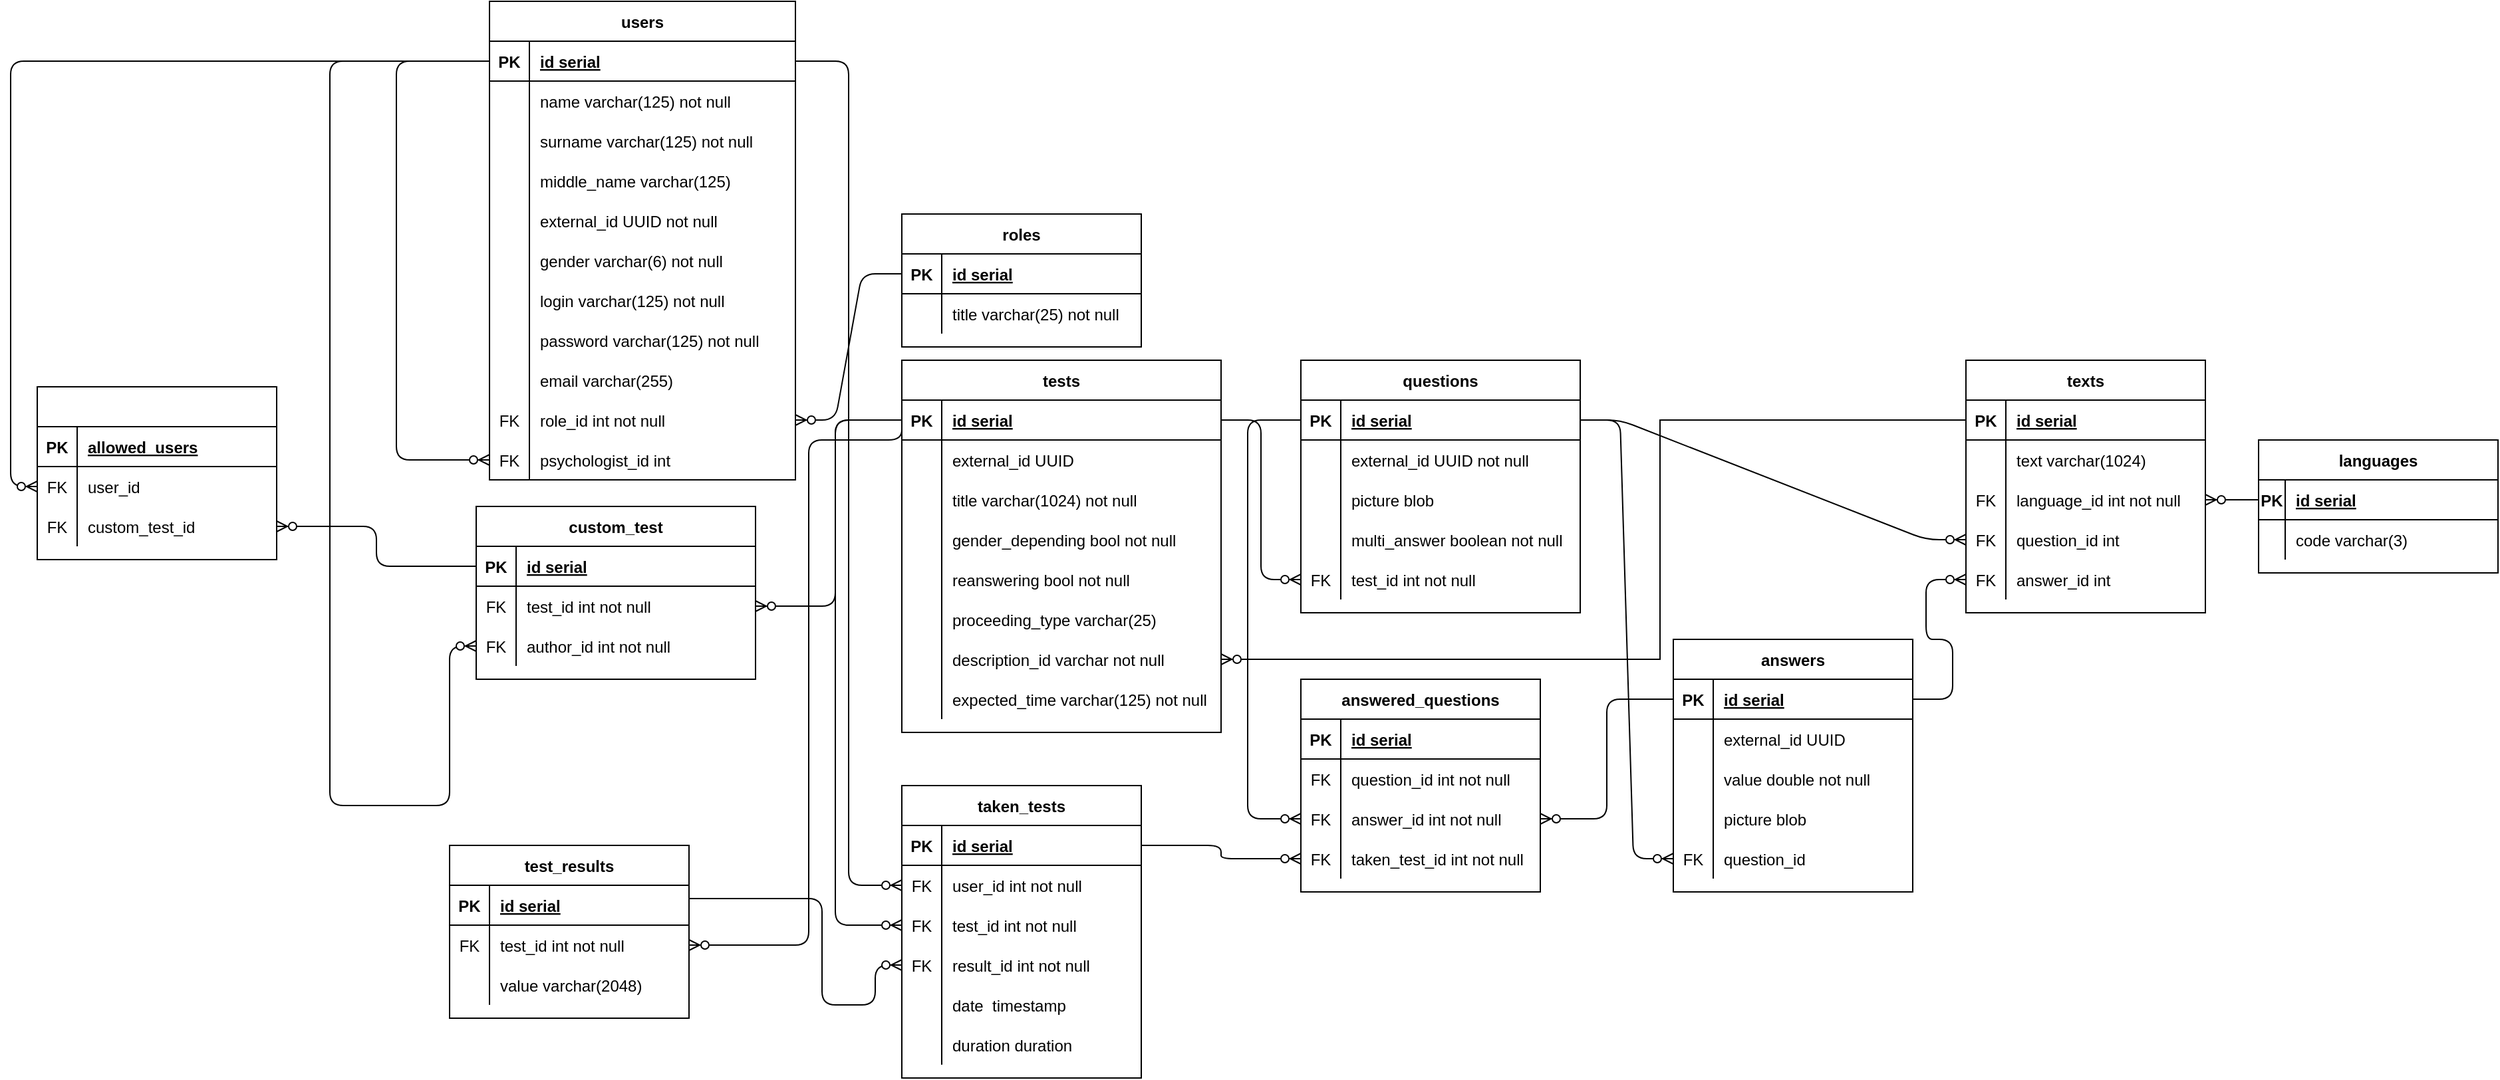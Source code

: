 <mxfile version="13.9.9" type="device"><diagram id="R2lEEEUBdFMjLlhIrx00" name="Page-1"><mxGraphModel dx="2636" dy="867" grid="1" gridSize="10" guides="1" tooltips="1" connect="1" arrows="1" fold="1" page="1" pageScale="1" pageWidth="850" pageHeight="1100" math="0" shadow="0" extFonts="Permanent Marker^https://fonts.googleapis.com/css?family=Permanent+Marker"><root><mxCell id="0"/><mxCell id="1" parent="0"/><mxCell id="3nkC1NGxihvUx6n18fSb-1" value="roles" style="shape=table;startSize=30;container=1;collapsible=1;childLayout=tableLayout;fixedRows=1;rowLines=0;fontStyle=1;align=center;resizeLast=1;" parent="1" vertex="1"><mxGeometry x="500" y="250" width="180" height="100" as="geometry"/></mxCell><mxCell id="3nkC1NGxihvUx6n18fSb-2" value="" style="shape=partialRectangle;collapsible=0;dropTarget=0;pointerEvents=0;fillColor=none;top=0;left=0;bottom=1;right=0;points=[[0,0.5],[1,0.5]];portConstraint=eastwest;" parent="3nkC1NGxihvUx6n18fSb-1" vertex="1"><mxGeometry y="30" width="180" height="30" as="geometry"/></mxCell><mxCell id="3nkC1NGxihvUx6n18fSb-3" value="PK" style="shape=partialRectangle;connectable=0;fillColor=none;top=0;left=0;bottom=0;right=0;fontStyle=1;overflow=hidden;" parent="3nkC1NGxihvUx6n18fSb-2" vertex="1"><mxGeometry width="30" height="30" as="geometry"/></mxCell><mxCell id="3nkC1NGxihvUx6n18fSb-4" value="id serial" style="shape=partialRectangle;connectable=0;fillColor=none;top=0;left=0;bottom=0;right=0;align=left;spacingLeft=6;fontStyle=5;overflow=hidden;" parent="3nkC1NGxihvUx6n18fSb-2" vertex="1"><mxGeometry x="30" width="150" height="30" as="geometry"/></mxCell><mxCell id="3nkC1NGxihvUx6n18fSb-5" value="" style="shape=partialRectangle;collapsible=0;dropTarget=0;pointerEvents=0;fillColor=none;top=0;left=0;bottom=0;right=0;points=[[0,0.5],[1,0.5]];portConstraint=eastwest;" parent="3nkC1NGxihvUx6n18fSb-1" vertex="1"><mxGeometry y="60" width="180" height="30" as="geometry"/></mxCell><mxCell id="3nkC1NGxihvUx6n18fSb-6" value="" style="shape=partialRectangle;connectable=0;fillColor=none;top=0;left=0;bottom=0;right=0;editable=1;overflow=hidden;" parent="3nkC1NGxihvUx6n18fSb-5" vertex="1"><mxGeometry width="30" height="30" as="geometry"/></mxCell><mxCell id="3nkC1NGxihvUx6n18fSb-7" value="title varchar(25) not null" style="shape=partialRectangle;connectable=0;fillColor=none;top=0;left=0;bottom=0;right=0;align=left;spacingLeft=6;overflow=hidden;" parent="3nkC1NGxihvUx6n18fSb-5" vertex="1"><mxGeometry x="30" width="150" height="30" as="geometry"/></mxCell><mxCell id="3nkC1NGxihvUx6n18fSb-14" value="users" style="shape=table;startSize=30;container=1;collapsible=1;childLayout=tableLayout;fixedRows=1;rowLines=0;fontStyle=1;align=center;resizeLast=1;" parent="1" vertex="1"><mxGeometry x="190" y="90" width="230" height="360" as="geometry"/></mxCell><mxCell id="3nkC1NGxihvUx6n18fSb-71" style="edgeStyle=orthogonalEdgeStyle;rounded=1;orthogonalLoop=1;jettySize=auto;html=1;entryX=0;entryY=0.5;entryDx=0;entryDy=0;endArrow=ERzeroToMany;endFill=1;" parent="3nkC1NGxihvUx6n18fSb-14" source="3nkC1NGxihvUx6n18fSb-15" target="3nkC1NGxihvUx6n18fSb-66" edge="1"><mxGeometry relative="1" as="geometry"><Array as="points"><mxPoint x="-70" y="45"/><mxPoint x="-70" y="345"/></Array></mxGeometry></mxCell><mxCell id="3nkC1NGxihvUx6n18fSb-15" value="" style="shape=partialRectangle;collapsible=0;dropTarget=0;pointerEvents=0;fillColor=none;top=0;left=0;bottom=1;right=0;points=[[0,0.5],[1,0.5]];portConstraint=eastwest;" parent="3nkC1NGxihvUx6n18fSb-14" vertex="1"><mxGeometry y="30" width="230" height="30" as="geometry"/></mxCell><mxCell id="3nkC1NGxihvUx6n18fSb-16" value="PK" style="shape=partialRectangle;connectable=0;fillColor=none;top=0;left=0;bottom=0;right=0;fontStyle=1;overflow=hidden;" parent="3nkC1NGxihvUx6n18fSb-15" vertex="1"><mxGeometry width="30" height="30" as="geometry"/></mxCell><mxCell id="3nkC1NGxihvUx6n18fSb-17" value="id serial" style="shape=partialRectangle;connectable=0;fillColor=none;top=0;left=0;bottom=0;right=0;align=left;spacingLeft=6;fontStyle=5;overflow=hidden;" parent="3nkC1NGxihvUx6n18fSb-15" vertex="1"><mxGeometry x="30" width="200" height="30" as="geometry"/></mxCell><mxCell id="3nkC1NGxihvUx6n18fSb-18" value="" style="shape=partialRectangle;collapsible=0;dropTarget=0;pointerEvents=0;fillColor=none;top=0;left=0;bottom=0;right=0;points=[[0,0.5],[1,0.5]];portConstraint=eastwest;" parent="3nkC1NGxihvUx6n18fSb-14" vertex="1"><mxGeometry y="60" width="230" height="30" as="geometry"/></mxCell><mxCell id="3nkC1NGxihvUx6n18fSb-19" value="" style="shape=partialRectangle;connectable=0;fillColor=none;top=0;left=0;bottom=0;right=0;editable=1;overflow=hidden;" parent="3nkC1NGxihvUx6n18fSb-18" vertex="1"><mxGeometry width="30" height="30" as="geometry"/></mxCell><mxCell id="3nkC1NGxihvUx6n18fSb-20" value="name varchar(125) not null" style="shape=partialRectangle;connectable=0;fillColor=none;top=0;left=0;bottom=0;right=0;align=left;spacingLeft=6;overflow=hidden;" parent="3nkC1NGxihvUx6n18fSb-18" vertex="1"><mxGeometry x="30" width="200" height="30" as="geometry"/></mxCell><mxCell id="3nkC1NGxihvUx6n18fSb-21" value="" style="shape=partialRectangle;collapsible=0;dropTarget=0;pointerEvents=0;fillColor=none;top=0;left=0;bottom=0;right=0;points=[[0,0.5],[1,0.5]];portConstraint=eastwest;" parent="3nkC1NGxihvUx6n18fSb-14" vertex="1"><mxGeometry y="90" width="230" height="30" as="geometry"/></mxCell><mxCell id="3nkC1NGxihvUx6n18fSb-22" value="" style="shape=partialRectangle;connectable=0;fillColor=none;top=0;left=0;bottom=0;right=0;editable=1;overflow=hidden;" parent="3nkC1NGxihvUx6n18fSb-21" vertex="1"><mxGeometry width="30" height="30" as="geometry"/></mxCell><mxCell id="3nkC1NGxihvUx6n18fSb-23" value="surname varchar(125) not null" style="shape=partialRectangle;connectable=0;fillColor=none;top=0;left=0;bottom=0;right=0;align=left;spacingLeft=6;overflow=hidden;" parent="3nkC1NGxihvUx6n18fSb-21" vertex="1"><mxGeometry x="30" width="200" height="30" as="geometry"/></mxCell><mxCell id="3nkC1NGxihvUx6n18fSb-24" value="" style="shape=partialRectangle;collapsible=0;dropTarget=0;pointerEvents=0;fillColor=none;top=0;left=0;bottom=0;right=0;points=[[0,0.5],[1,0.5]];portConstraint=eastwest;" parent="3nkC1NGxihvUx6n18fSb-14" vertex="1"><mxGeometry y="120" width="230" height="30" as="geometry"/></mxCell><mxCell id="3nkC1NGxihvUx6n18fSb-25" value="" style="shape=partialRectangle;connectable=0;fillColor=none;top=0;left=0;bottom=0;right=0;editable=1;overflow=hidden;" parent="3nkC1NGxihvUx6n18fSb-24" vertex="1"><mxGeometry width="30" height="30" as="geometry"/></mxCell><mxCell id="3nkC1NGxihvUx6n18fSb-26" value="middle_name varchar(125)" style="shape=partialRectangle;connectable=0;fillColor=none;top=0;left=0;bottom=0;right=0;align=left;spacingLeft=6;overflow=hidden;" parent="3nkC1NGxihvUx6n18fSb-24" vertex="1"><mxGeometry x="30" width="200" height="30" as="geometry"/></mxCell><mxCell id="3nkC1NGxihvUx6n18fSb-225" value="" style="shape=partialRectangle;collapsible=0;dropTarget=0;pointerEvents=0;fillColor=none;top=0;left=0;bottom=0;right=0;points=[[0,0.5],[1,0.5]];portConstraint=eastwest;" parent="3nkC1NGxihvUx6n18fSb-14" vertex="1"><mxGeometry y="150" width="230" height="30" as="geometry"/></mxCell><mxCell id="3nkC1NGxihvUx6n18fSb-226" value="" style="shape=partialRectangle;connectable=0;fillColor=none;top=0;left=0;bottom=0;right=0;editable=1;overflow=hidden;" parent="3nkC1NGxihvUx6n18fSb-225" vertex="1"><mxGeometry width="30" height="30" as="geometry"/></mxCell><mxCell id="3nkC1NGxihvUx6n18fSb-227" value="external_id UUID not null" style="shape=partialRectangle;connectable=0;fillColor=none;top=0;left=0;bottom=0;right=0;align=left;spacingLeft=6;overflow=hidden;" parent="3nkC1NGxihvUx6n18fSb-225" vertex="1"><mxGeometry x="30" width="200" height="30" as="geometry"/></mxCell><mxCell id="3nkC1NGxihvUx6n18fSb-56" value="" style="shape=partialRectangle;collapsible=0;dropTarget=0;pointerEvents=0;fillColor=none;top=0;left=0;bottom=0;right=0;points=[[0,0.5],[1,0.5]];portConstraint=eastwest;" parent="3nkC1NGxihvUx6n18fSb-14" vertex="1"><mxGeometry y="180" width="230" height="30" as="geometry"/></mxCell><mxCell id="3nkC1NGxihvUx6n18fSb-57" value="" style="shape=partialRectangle;connectable=0;fillColor=none;top=0;left=0;bottom=0;right=0;editable=1;overflow=hidden;" parent="3nkC1NGxihvUx6n18fSb-56" vertex="1"><mxGeometry width="30" height="30" as="geometry"/></mxCell><mxCell id="3nkC1NGxihvUx6n18fSb-58" value="gender varchar(6) not null" style="shape=partialRectangle;connectable=0;fillColor=none;top=0;left=0;bottom=0;right=0;align=left;spacingLeft=6;overflow=hidden;" parent="3nkC1NGxihvUx6n18fSb-56" vertex="1"><mxGeometry x="30" width="200" height="30" as="geometry"/></mxCell><mxCell id="3nkC1NGxihvUx6n18fSb-27" value="" style="shape=partialRectangle;collapsible=0;dropTarget=0;pointerEvents=0;fillColor=none;top=0;left=0;bottom=0;right=0;points=[[0,0.5],[1,0.5]];portConstraint=eastwest;" parent="3nkC1NGxihvUx6n18fSb-14" vertex="1"><mxGeometry y="210" width="230" height="30" as="geometry"/></mxCell><mxCell id="3nkC1NGxihvUx6n18fSb-28" value="" style="shape=partialRectangle;connectable=0;fillColor=none;top=0;left=0;bottom=0;right=0;editable=1;overflow=hidden;" parent="3nkC1NGxihvUx6n18fSb-27" vertex="1"><mxGeometry width="30" height="30" as="geometry"/></mxCell><mxCell id="3nkC1NGxihvUx6n18fSb-29" value="login varchar(125) not null" style="shape=partialRectangle;connectable=0;fillColor=none;top=0;left=0;bottom=0;right=0;align=left;spacingLeft=6;overflow=hidden;" parent="3nkC1NGxihvUx6n18fSb-27" vertex="1"><mxGeometry x="30" width="200" height="30" as="geometry"/></mxCell><mxCell id="3nkC1NGxihvUx6n18fSb-34" value="" style="shape=partialRectangle;collapsible=0;dropTarget=0;pointerEvents=0;fillColor=none;top=0;left=0;bottom=0;right=0;points=[[0,0.5],[1,0.5]];portConstraint=eastwest;" parent="3nkC1NGxihvUx6n18fSb-14" vertex="1"><mxGeometry y="240" width="230" height="30" as="geometry"/></mxCell><mxCell id="3nkC1NGxihvUx6n18fSb-35" value="" style="shape=partialRectangle;connectable=0;fillColor=none;top=0;left=0;bottom=0;right=0;editable=1;overflow=hidden;" parent="3nkC1NGxihvUx6n18fSb-34" vertex="1"><mxGeometry width="30" height="30" as="geometry"/></mxCell><mxCell id="3nkC1NGxihvUx6n18fSb-36" value="password varchar(125) not null" style="shape=partialRectangle;connectable=0;fillColor=none;top=0;left=0;bottom=0;right=0;align=left;spacingLeft=6;overflow=hidden;" parent="3nkC1NGxihvUx6n18fSb-34" vertex="1"><mxGeometry x="30" width="200" height="30" as="geometry"/></mxCell><mxCell id="3nkC1NGxihvUx6n18fSb-45" value="" style="shape=partialRectangle;collapsible=0;dropTarget=0;pointerEvents=0;fillColor=none;top=0;left=0;bottom=0;right=0;points=[[0,0.5],[1,0.5]];portConstraint=eastwest;" parent="3nkC1NGxihvUx6n18fSb-14" vertex="1"><mxGeometry y="270" width="230" height="30" as="geometry"/></mxCell><mxCell id="3nkC1NGxihvUx6n18fSb-46" value="" style="shape=partialRectangle;connectable=0;fillColor=none;top=0;left=0;bottom=0;right=0;editable=1;overflow=hidden;" parent="3nkC1NGxihvUx6n18fSb-45" vertex="1"><mxGeometry width="30" height="30" as="geometry"/></mxCell><mxCell id="3nkC1NGxihvUx6n18fSb-47" value="email varchar(255)" style="shape=partialRectangle;connectable=0;fillColor=none;top=0;left=0;bottom=0;right=0;align=left;spacingLeft=6;overflow=hidden;" parent="3nkC1NGxihvUx6n18fSb-45" vertex="1"><mxGeometry x="30" width="200" height="30" as="geometry"/></mxCell><mxCell id="3nkC1NGxihvUx6n18fSb-52" value="" style="shape=partialRectangle;collapsible=0;dropTarget=0;pointerEvents=0;fillColor=none;top=0;left=0;bottom=0;right=0;points=[[0,0.5],[1,0.5]];portConstraint=eastwest;" parent="3nkC1NGxihvUx6n18fSb-14" vertex="1"><mxGeometry y="300" width="230" height="30" as="geometry"/></mxCell><mxCell id="3nkC1NGxihvUx6n18fSb-53" value="FK" style="shape=partialRectangle;connectable=0;fillColor=none;top=0;left=0;bottom=0;right=0;fontStyle=0;overflow=hidden;" parent="3nkC1NGxihvUx6n18fSb-52" vertex="1"><mxGeometry width="30" height="30" as="geometry"/></mxCell><mxCell id="3nkC1NGxihvUx6n18fSb-54" value="role_id int not null" style="shape=partialRectangle;connectable=0;fillColor=none;top=0;left=0;bottom=0;right=0;align=left;spacingLeft=6;fontStyle=0;overflow=hidden;" parent="3nkC1NGxihvUx6n18fSb-52" vertex="1"><mxGeometry x="30" width="200" height="30" as="geometry"/></mxCell><mxCell id="3nkC1NGxihvUx6n18fSb-66" value="" style="shape=partialRectangle;collapsible=0;dropTarget=0;pointerEvents=0;fillColor=none;top=0;left=0;bottom=0;right=0;points=[[0,0.5],[1,0.5]];portConstraint=eastwest;" parent="3nkC1NGxihvUx6n18fSb-14" vertex="1"><mxGeometry y="330" width="230" height="30" as="geometry"/></mxCell><mxCell id="3nkC1NGxihvUx6n18fSb-67" value="FK" style="shape=partialRectangle;connectable=0;fillColor=none;top=0;left=0;bottom=0;right=0;fontStyle=0;overflow=hidden;" parent="3nkC1NGxihvUx6n18fSb-66" vertex="1"><mxGeometry width="30" height="30" as="geometry"/></mxCell><mxCell id="3nkC1NGxihvUx6n18fSb-68" value="psychologist_id int " style="shape=partialRectangle;connectable=0;fillColor=none;top=0;left=0;bottom=0;right=0;align=left;spacingLeft=6;fontStyle=0;overflow=hidden;" parent="3nkC1NGxihvUx6n18fSb-66" vertex="1"><mxGeometry x="30" width="200" height="30" as="geometry"/></mxCell><mxCell id="3nkC1NGxihvUx6n18fSb-55" value="" style="edgeStyle=entityRelationEdgeStyle;fontSize=12;html=1;endArrow=ERzeroToMany;endFill=1;exitX=0;exitY=0.5;exitDx=0;exitDy=0;" parent="1" source="3nkC1NGxihvUx6n18fSb-2" target="3nkC1NGxihvUx6n18fSb-52" edge="1"><mxGeometry width="100" height="100" relative="1" as="geometry"><mxPoint x="520" y="470" as="sourcePoint"/><mxPoint x="620" y="370" as="targetPoint"/></mxGeometry></mxCell><mxCell id="3nkC1NGxihvUx6n18fSb-72" value="tests" style="shape=table;startSize=30;container=1;collapsible=1;childLayout=tableLayout;fixedRows=1;rowLines=0;fontStyle=1;align=center;resizeLast=1;" parent="1" vertex="1"><mxGeometry x="500" y="360" width="240" height="280" as="geometry"/></mxCell><mxCell id="3nkC1NGxihvUx6n18fSb-73" value="" style="shape=partialRectangle;collapsible=0;dropTarget=0;pointerEvents=0;fillColor=none;top=0;left=0;bottom=1;right=0;points=[[0,0.5],[1,0.5]];portConstraint=eastwest;" parent="3nkC1NGxihvUx6n18fSb-72" vertex="1"><mxGeometry y="30" width="240" height="30" as="geometry"/></mxCell><mxCell id="3nkC1NGxihvUx6n18fSb-74" value="PK" style="shape=partialRectangle;connectable=0;fillColor=none;top=0;left=0;bottom=0;right=0;fontStyle=1;overflow=hidden;" parent="3nkC1NGxihvUx6n18fSb-73" vertex="1"><mxGeometry width="30" height="30" as="geometry"/></mxCell><mxCell id="3nkC1NGxihvUx6n18fSb-75" value="id serial" style="shape=partialRectangle;connectable=0;fillColor=none;top=0;left=0;bottom=0;right=0;align=left;spacingLeft=6;fontStyle=5;overflow=hidden;" parent="3nkC1NGxihvUx6n18fSb-73" vertex="1"><mxGeometry x="30" width="210" height="30" as="geometry"/></mxCell><mxCell id="3nkC1NGxihvUx6n18fSb-220" value="" style="shape=partialRectangle;collapsible=0;dropTarget=0;pointerEvents=0;fillColor=none;top=0;left=0;bottom=0;right=0;points=[[0,0.5],[1,0.5]];portConstraint=eastwest;" parent="3nkC1NGxihvUx6n18fSb-72" vertex="1"><mxGeometry y="60" width="240" height="30" as="geometry"/></mxCell><mxCell id="3nkC1NGxihvUx6n18fSb-221" value="" style="shape=partialRectangle;connectable=0;fillColor=none;top=0;left=0;bottom=0;right=0;editable=1;overflow=hidden;" parent="3nkC1NGxihvUx6n18fSb-220" vertex="1"><mxGeometry width="30" height="30" as="geometry"/></mxCell><mxCell id="3nkC1NGxihvUx6n18fSb-222" value="external_id UUID" style="shape=partialRectangle;connectable=0;fillColor=none;top=0;left=0;bottom=0;right=0;align=left;spacingLeft=6;overflow=hidden;" parent="3nkC1NGxihvUx6n18fSb-220" vertex="1"><mxGeometry x="30" width="210" height="30" as="geometry"/></mxCell><mxCell id="3nkC1NGxihvUx6n18fSb-76" value="" style="shape=partialRectangle;collapsible=0;dropTarget=0;pointerEvents=0;fillColor=none;top=0;left=0;bottom=0;right=0;points=[[0,0.5],[1,0.5]];portConstraint=eastwest;" parent="3nkC1NGxihvUx6n18fSb-72" vertex="1"><mxGeometry y="90" width="240" height="30" as="geometry"/></mxCell><mxCell id="3nkC1NGxihvUx6n18fSb-77" value="" style="shape=partialRectangle;connectable=0;fillColor=none;top=0;left=0;bottom=0;right=0;editable=1;overflow=hidden;" parent="3nkC1NGxihvUx6n18fSb-76" vertex="1"><mxGeometry width="30" height="30" as="geometry"/></mxCell><mxCell id="3nkC1NGxihvUx6n18fSb-78" value="title varchar(1024) not null" style="shape=partialRectangle;connectable=0;fillColor=none;top=0;left=0;bottom=0;right=0;align=left;spacingLeft=6;overflow=hidden;" parent="3nkC1NGxihvUx6n18fSb-76" vertex="1"><mxGeometry x="30" width="210" height="30" as="geometry"/></mxCell><mxCell id="3nkC1NGxihvUx6n18fSb-79" value="" style="shape=partialRectangle;collapsible=0;dropTarget=0;pointerEvents=0;fillColor=none;top=0;left=0;bottom=0;right=0;points=[[0,0.5],[1,0.5]];portConstraint=eastwest;" parent="3nkC1NGxihvUx6n18fSb-72" vertex="1"><mxGeometry y="120" width="240" height="30" as="geometry"/></mxCell><mxCell id="3nkC1NGxihvUx6n18fSb-80" value="" style="shape=partialRectangle;connectable=0;fillColor=none;top=0;left=0;bottom=0;right=0;editable=1;overflow=hidden;" parent="3nkC1NGxihvUx6n18fSb-79" vertex="1"><mxGeometry width="30" height="30" as="geometry"/></mxCell><mxCell id="3nkC1NGxihvUx6n18fSb-81" value="gender_depending bool not null" style="shape=partialRectangle;connectable=0;fillColor=none;top=0;left=0;bottom=0;right=0;align=left;spacingLeft=6;overflow=hidden;" parent="3nkC1NGxihvUx6n18fSb-79" vertex="1"><mxGeometry x="30" width="210" height="30" as="geometry"/></mxCell><mxCell id="3nkC1NGxihvUx6n18fSb-82" value="" style="shape=partialRectangle;collapsible=0;dropTarget=0;pointerEvents=0;fillColor=none;top=0;left=0;bottom=0;right=0;points=[[0,0.5],[1,0.5]];portConstraint=eastwest;" parent="3nkC1NGxihvUx6n18fSb-72" vertex="1"><mxGeometry y="150" width="240" height="30" as="geometry"/></mxCell><mxCell id="3nkC1NGxihvUx6n18fSb-83" value="" style="shape=partialRectangle;connectable=0;fillColor=none;top=0;left=0;bottom=0;right=0;editable=1;overflow=hidden;" parent="3nkC1NGxihvUx6n18fSb-82" vertex="1"><mxGeometry width="30" height="30" as="geometry"/></mxCell><mxCell id="3nkC1NGxihvUx6n18fSb-84" value="reanswering bool not null" style="shape=partialRectangle;connectable=0;fillColor=none;top=0;left=0;bottom=0;right=0;align=left;spacingLeft=6;overflow=hidden;" parent="3nkC1NGxihvUx6n18fSb-82" vertex="1"><mxGeometry x="30" width="210" height="30" as="geometry"/></mxCell><mxCell id="3nkC1NGxihvUx6n18fSb-114" value="" style="shape=partialRectangle;collapsible=0;dropTarget=0;pointerEvents=0;fillColor=none;top=0;left=0;bottom=0;right=0;points=[[0,0.5],[1,0.5]];portConstraint=eastwest;" parent="3nkC1NGxihvUx6n18fSb-72" vertex="1"><mxGeometry y="180" width="240" height="30" as="geometry"/></mxCell><mxCell id="3nkC1NGxihvUx6n18fSb-115" value="" style="shape=partialRectangle;connectable=0;fillColor=none;top=0;left=0;bottom=0;right=0;editable=1;overflow=hidden;" parent="3nkC1NGxihvUx6n18fSb-114" vertex="1"><mxGeometry width="30" height="30" as="geometry"/></mxCell><mxCell id="3nkC1NGxihvUx6n18fSb-116" value="proceeding_type varchar(25)" style="shape=partialRectangle;connectable=0;fillColor=none;top=0;left=0;bottom=0;right=0;align=left;spacingLeft=6;overflow=hidden;" parent="3nkC1NGxihvUx6n18fSb-114" vertex="1"><mxGeometry x="30" width="210" height="30" as="geometry"/></mxCell><mxCell id="3nkC1NGxihvUx6n18fSb-287" value="" style="shape=partialRectangle;collapsible=0;dropTarget=0;pointerEvents=0;fillColor=none;top=0;left=0;bottom=0;right=0;points=[[0,0.5],[1,0.5]];portConstraint=eastwest;" parent="3nkC1NGxihvUx6n18fSb-72" vertex="1"><mxGeometry y="210" width="240" height="30" as="geometry"/></mxCell><mxCell id="3nkC1NGxihvUx6n18fSb-288" value="" style="shape=partialRectangle;connectable=0;fillColor=none;top=0;left=0;bottom=0;right=0;fontStyle=0;overflow=hidden;" parent="3nkC1NGxihvUx6n18fSb-287" vertex="1"><mxGeometry width="30" height="30" as="geometry"/></mxCell><mxCell id="3nkC1NGxihvUx6n18fSb-289" value="description_id varchar not null" style="shape=partialRectangle;connectable=0;fillColor=none;top=0;left=0;bottom=0;right=0;align=left;spacingLeft=6;fontStyle=0;overflow=hidden;" parent="3nkC1NGxihvUx6n18fSb-287" vertex="1"><mxGeometry x="30" width="210" height="30" as="geometry"/></mxCell><mxCell id="3nkC1NGxihvUx6n18fSb-290" value="" style="shape=partialRectangle;collapsible=0;dropTarget=0;pointerEvents=0;fillColor=none;top=0;left=0;bottom=0;right=0;points=[[0,0.5],[1,0.5]];portConstraint=eastwest;" parent="3nkC1NGxihvUx6n18fSb-72" vertex="1"><mxGeometry y="240" width="240" height="30" as="geometry"/></mxCell><mxCell id="3nkC1NGxihvUx6n18fSb-291" value="" style="shape=partialRectangle;connectable=0;fillColor=none;top=0;left=0;bottom=0;right=0;fontStyle=0;overflow=hidden;" parent="3nkC1NGxihvUx6n18fSb-290" vertex="1"><mxGeometry width="30" height="30" as="geometry"/></mxCell><mxCell id="3nkC1NGxihvUx6n18fSb-292" value="expected_time varchar(125) not null" style="shape=partialRectangle;connectable=0;fillColor=none;top=0;left=0;bottom=0;right=0;align=left;spacingLeft=6;fontStyle=0;overflow=hidden;" parent="3nkC1NGxihvUx6n18fSb-290" vertex="1"><mxGeometry x="30" width="210" height="30" as="geometry"/></mxCell><mxCell id="3nkC1NGxihvUx6n18fSb-85" value="custom_test" style="shape=table;startSize=30;container=1;collapsible=1;childLayout=tableLayout;fixedRows=1;rowLines=0;fontStyle=1;align=center;resizeLast=1;" parent="1" vertex="1"><mxGeometry x="180" y="470" width="210" height="130" as="geometry"/></mxCell><mxCell id="3nkC1NGxihvUx6n18fSb-86" value="" style="shape=partialRectangle;collapsible=0;dropTarget=0;pointerEvents=0;fillColor=none;top=0;left=0;bottom=1;right=0;points=[[0,0.5],[1,0.5]];portConstraint=eastwest;" parent="3nkC1NGxihvUx6n18fSb-85" vertex="1"><mxGeometry y="30" width="210" height="30" as="geometry"/></mxCell><mxCell id="3nkC1NGxihvUx6n18fSb-87" value="PK" style="shape=partialRectangle;connectable=0;fillColor=none;top=0;left=0;bottom=0;right=0;fontStyle=1;overflow=hidden;" parent="3nkC1NGxihvUx6n18fSb-86" vertex="1"><mxGeometry width="30" height="30" as="geometry"/></mxCell><mxCell id="3nkC1NGxihvUx6n18fSb-88" value="id serial" style="shape=partialRectangle;connectable=0;fillColor=none;top=0;left=0;bottom=0;right=0;align=left;spacingLeft=6;fontStyle=5;overflow=hidden;" parent="3nkC1NGxihvUx6n18fSb-86" vertex="1"><mxGeometry x="30" width="180" height="30" as="geometry"/></mxCell><mxCell id="3nkC1NGxihvUx6n18fSb-89" value="" style="shape=partialRectangle;collapsible=0;dropTarget=0;pointerEvents=0;fillColor=none;top=0;left=0;bottom=0;right=0;points=[[0,0.5],[1,0.5]];portConstraint=eastwest;" parent="3nkC1NGxihvUx6n18fSb-85" vertex="1"><mxGeometry y="60" width="210" height="30" as="geometry"/></mxCell><mxCell id="3nkC1NGxihvUx6n18fSb-90" value="FK" style="shape=partialRectangle;connectable=0;fillColor=none;top=0;left=0;bottom=0;right=0;editable=1;overflow=hidden;fontStyle=0" parent="3nkC1NGxihvUx6n18fSb-89" vertex="1"><mxGeometry width="30" height="30" as="geometry"/></mxCell><mxCell id="3nkC1NGxihvUx6n18fSb-91" value="test_id int not null" style="shape=partialRectangle;connectable=0;fillColor=none;top=0;left=0;bottom=0;right=0;align=left;spacingLeft=6;overflow=hidden;" parent="3nkC1NGxihvUx6n18fSb-89" vertex="1"><mxGeometry x="30" width="180" height="30" as="geometry"/></mxCell><mxCell id="3nkC1NGxihvUx6n18fSb-92" value="" style="shape=partialRectangle;collapsible=0;dropTarget=0;pointerEvents=0;fillColor=none;top=0;left=0;bottom=0;right=0;points=[[0,0.5],[1,0.5]];portConstraint=eastwest;" parent="3nkC1NGxihvUx6n18fSb-85" vertex="1"><mxGeometry y="90" width="210" height="30" as="geometry"/></mxCell><mxCell id="3nkC1NGxihvUx6n18fSb-93" value="FK" style="shape=partialRectangle;connectable=0;fillColor=none;top=0;left=0;bottom=0;right=0;editable=1;overflow=hidden;fontStyle=0" parent="3nkC1NGxihvUx6n18fSb-92" vertex="1"><mxGeometry width="30" height="30" as="geometry"/></mxCell><mxCell id="3nkC1NGxihvUx6n18fSb-94" value="author_id int not null" style="shape=partialRectangle;connectable=0;fillColor=none;top=0;left=0;bottom=0;right=0;align=left;spacingLeft=6;overflow=hidden;" parent="3nkC1NGxihvUx6n18fSb-92" vertex="1"><mxGeometry x="30" width="180" height="30" as="geometry"/></mxCell><mxCell id="3nkC1NGxihvUx6n18fSb-99" style="edgeStyle=orthogonalEdgeStyle;rounded=1;orthogonalLoop=1;jettySize=auto;html=1;entryX=0;entryY=0.5;entryDx=0;entryDy=0;endArrow=ERzeroToMany;endFill=1;exitX=0;exitY=0.5;exitDx=0;exitDy=0;" parent="1" source="3nkC1NGxihvUx6n18fSb-15" target="3nkC1NGxihvUx6n18fSb-92" edge="1"><mxGeometry relative="1" as="geometry"><Array as="points"><mxPoint x="70" y="135"/><mxPoint x="70" y="695"/><mxPoint x="160" y="695"/><mxPoint x="160" y="575"/></Array></mxGeometry></mxCell><mxCell id="3nkC1NGxihvUx6n18fSb-100" style="edgeStyle=orthogonalEdgeStyle;rounded=1;orthogonalLoop=1;jettySize=auto;html=1;entryX=1;entryY=0.5;entryDx=0;entryDy=0;endArrow=ERzeroToMany;endFill=1;" parent="1" source="3nkC1NGxihvUx6n18fSb-73" target="3nkC1NGxihvUx6n18fSb-89" edge="1"><mxGeometry relative="1" as="geometry"><Array as="points"><mxPoint x="450" y="405"/><mxPoint x="450" y="545"/></Array></mxGeometry></mxCell><mxCell id="3nkC1NGxihvUx6n18fSb-101" value="questions" style="shape=table;startSize=30;container=1;collapsible=1;childLayout=tableLayout;fixedRows=1;rowLines=0;fontStyle=1;align=center;resizeLast=1;" parent="1" vertex="1"><mxGeometry x="800" y="360" width="210" height="190" as="geometry"/></mxCell><mxCell id="3nkC1NGxihvUx6n18fSb-102" value="" style="shape=partialRectangle;collapsible=0;dropTarget=0;pointerEvents=0;fillColor=none;top=0;left=0;bottom=1;right=0;points=[[0,0.5],[1,0.5]];portConstraint=eastwest;" parent="3nkC1NGxihvUx6n18fSb-101" vertex="1"><mxGeometry y="30" width="210" height="30" as="geometry"/></mxCell><mxCell id="3nkC1NGxihvUx6n18fSb-103" value="PK" style="shape=partialRectangle;connectable=0;fillColor=none;top=0;left=0;bottom=0;right=0;fontStyle=1;overflow=hidden;" parent="3nkC1NGxihvUx6n18fSb-102" vertex="1"><mxGeometry width="30" height="30" as="geometry"/></mxCell><mxCell id="3nkC1NGxihvUx6n18fSb-104" value="id serial" style="shape=partialRectangle;connectable=0;fillColor=none;top=0;left=0;bottom=0;right=0;align=left;spacingLeft=6;fontStyle=5;overflow=hidden;" parent="3nkC1NGxihvUx6n18fSb-102" vertex="1"><mxGeometry x="30" width="180" height="30" as="geometry"/></mxCell><mxCell id="3nkC1NGxihvUx6n18fSb-204" value="" style="shape=partialRectangle;collapsible=0;dropTarget=0;pointerEvents=0;fillColor=none;top=0;left=0;bottom=0;right=0;points=[[0,0.5],[1,0.5]];portConstraint=eastwest;" parent="3nkC1NGxihvUx6n18fSb-101" vertex="1"><mxGeometry y="60" width="210" height="30" as="geometry"/></mxCell><mxCell id="3nkC1NGxihvUx6n18fSb-205" value="" style="shape=partialRectangle;connectable=0;fillColor=none;top=0;left=0;bottom=0;right=0;editable=1;overflow=hidden;" parent="3nkC1NGxihvUx6n18fSb-204" vertex="1"><mxGeometry width="30" height="30" as="geometry"/></mxCell><mxCell id="3nkC1NGxihvUx6n18fSb-206" value="external_id UUID not null" style="shape=partialRectangle;connectable=0;fillColor=none;top=0;left=0;bottom=0;right=0;align=left;spacingLeft=6;overflow=hidden;" parent="3nkC1NGxihvUx6n18fSb-204" vertex="1"><mxGeometry x="30" width="180" height="30" as="geometry"/></mxCell><mxCell id="3nkC1NGxihvUx6n18fSb-108" value="" style="shape=partialRectangle;collapsible=0;dropTarget=0;pointerEvents=0;fillColor=none;top=0;left=0;bottom=0;right=0;points=[[0,0.5],[1,0.5]];portConstraint=eastwest;" parent="3nkC1NGxihvUx6n18fSb-101" vertex="1"><mxGeometry y="90" width="210" height="30" as="geometry"/></mxCell><mxCell id="3nkC1NGxihvUx6n18fSb-109" value="" style="shape=partialRectangle;connectable=0;fillColor=none;top=0;left=0;bottom=0;right=0;editable=1;overflow=hidden;" parent="3nkC1NGxihvUx6n18fSb-108" vertex="1"><mxGeometry width="30" height="30" as="geometry"/></mxCell><mxCell id="3nkC1NGxihvUx6n18fSb-110" value="picture blob " style="shape=partialRectangle;connectable=0;fillColor=none;top=0;left=0;bottom=0;right=0;align=left;spacingLeft=6;overflow=hidden;" parent="3nkC1NGxihvUx6n18fSb-108" vertex="1"><mxGeometry x="30" width="180" height="30" as="geometry"/></mxCell><mxCell id="3nkC1NGxihvUx6n18fSb-111" value="" style="shape=partialRectangle;collapsible=0;dropTarget=0;pointerEvents=0;fillColor=none;top=0;left=0;bottom=0;right=0;points=[[0,0.5],[1,0.5]];portConstraint=eastwest;" parent="3nkC1NGxihvUx6n18fSb-101" vertex="1"><mxGeometry y="120" width="210" height="30" as="geometry"/></mxCell><mxCell id="3nkC1NGxihvUx6n18fSb-112" value="" style="shape=partialRectangle;connectable=0;fillColor=none;top=0;left=0;bottom=0;right=0;editable=1;overflow=hidden;" parent="3nkC1NGxihvUx6n18fSb-111" vertex="1"><mxGeometry width="30" height="30" as="geometry"/></mxCell><mxCell id="3nkC1NGxihvUx6n18fSb-113" value="multi_answer boolean not null" style="shape=partialRectangle;connectable=0;fillColor=none;top=0;left=0;bottom=0;right=0;align=left;spacingLeft=6;overflow=hidden;" parent="3nkC1NGxihvUx6n18fSb-111" vertex="1"><mxGeometry x="30" width="180" height="30" as="geometry"/></mxCell><mxCell id="3nkC1NGxihvUx6n18fSb-118" value="" style="shape=partialRectangle;collapsible=0;dropTarget=0;pointerEvents=0;fillColor=none;top=0;left=0;bottom=0;right=0;points=[[0,0.5],[1,0.5]];portConstraint=eastwest;" parent="3nkC1NGxihvUx6n18fSb-101" vertex="1"><mxGeometry y="150" width="210" height="30" as="geometry"/></mxCell><mxCell id="3nkC1NGxihvUx6n18fSb-119" value="FK" style="shape=partialRectangle;connectable=0;fillColor=none;top=0;left=0;bottom=0;right=0;fontStyle=0;overflow=hidden;" parent="3nkC1NGxihvUx6n18fSb-118" vertex="1"><mxGeometry width="30" height="30" as="geometry"/></mxCell><mxCell id="3nkC1NGxihvUx6n18fSb-120" value="test_id int not null" style="shape=partialRectangle;connectable=0;fillColor=none;top=0;left=0;bottom=0;right=0;align=left;spacingLeft=6;fontStyle=0;overflow=hidden;" parent="3nkC1NGxihvUx6n18fSb-118" vertex="1"><mxGeometry x="30" width="180" height="30" as="geometry"/></mxCell><mxCell id="3nkC1NGxihvUx6n18fSb-121" value="" style="edgeStyle=entityRelationEdgeStyle;fontSize=12;html=1;endArrow=ERzeroToMany;endFill=1;exitX=1;exitY=0.5;exitDx=0;exitDy=0;entryX=0;entryY=0.5;entryDx=0;entryDy=0;" parent="1" source="3nkC1NGxihvUx6n18fSb-73" target="3nkC1NGxihvUx6n18fSb-118" edge="1"><mxGeometry width="100" height="100" relative="1" as="geometry"><mxPoint x="620" y="530" as="sourcePoint"/><mxPoint x="720" y="430" as="targetPoint"/></mxGeometry></mxCell><mxCell id="3nkC1NGxihvUx6n18fSb-122" value="answers" style="shape=table;startSize=30;container=1;collapsible=1;childLayout=tableLayout;fixedRows=1;rowLines=0;fontStyle=1;align=center;resizeLast=1;" parent="1" vertex="1"><mxGeometry x="1080" y="570" width="180" height="190" as="geometry"/></mxCell><mxCell id="3nkC1NGxihvUx6n18fSb-123" value="" style="shape=partialRectangle;collapsible=0;dropTarget=0;pointerEvents=0;fillColor=none;top=0;left=0;bottom=1;right=0;points=[[0,0.5],[1,0.5]];portConstraint=eastwest;" parent="3nkC1NGxihvUx6n18fSb-122" vertex="1"><mxGeometry y="30" width="180" height="30" as="geometry"/></mxCell><mxCell id="3nkC1NGxihvUx6n18fSb-124" value="PK" style="shape=partialRectangle;connectable=0;fillColor=none;top=0;left=0;bottom=0;right=0;fontStyle=1;overflow=hidden;" parent="3nkC1NGxihvUx6n18fSb-123" vertex="1"><mxGeometry width="30" height="30" as="geometry"/></mxCell><mxCell id="3nkC1NGxihvUx6n18fSb-125" value="id serial" style="shape=partialRectangle;connectable=0;fillColor=none;top=0;left=0;bottom=0;right=0;align=left;spacingLeft=6;fontStyle=5;overflow=hidden;" parent="3nkC1NGxihvUx6n18fSb-123" vertex="1"><mxGeometry x="30" width="150" height="30" as="geometry"/></mxCell><mxCell id="3nkC1NGxihvUx6n18fSb-207" value="" style="shape=partialRectangle;collapsible=0;dropTarget=0;pointerEvents=0;fillColor=none;top=0;left=0;bottom=0;right=0;points=[[0,0.5],[1,0.5]];portConstraint=eastwest;" parent="3nkC1NGxihvUx6n18fSb-122" vertex="1"><mxGeometry y="60" width="180" height="30" as="geometry"/></mxCell><mxCell id="3nkC1NGxihvUx6n18fSb-208" value="" style="shape=partialRectangle;connectable=0;fillColor=none;top=0;left=0;bottom=0;right=0;editable=1;overflow=hidden;" parent="3nkC1NGxihvUx6n18fSb-207" vertex="1"><mxGeometry width="30" height="30" as="geometry"/></mxCell><mxCell id="3nkC1NGxihvUx6n18fSb-209" value="external_id UUID" style="shape=partialRectangle;connectable=0;fillColor=none;top=0;left=0;bottom=0;right=0;align=left;spacingLeft=6;overflow=hidden;" parent="3nkC1NGxihvUx6n18fSb-207" vertex="1"><mxGeometry x="30" width="150" height="30" as="geometry"/></mxCell><mxCell id="3nkC1NGxihvUx6n18fSb-129" value="" style="shape=partialRectangle;collapsible=0;dropTarget=0;pointerEvents=0;fillColor=none;top=0;left=0;bottom=0;right=0;points=[[0,0.5],[1,0.5]];portConstraint=eastwest;" parent="3nkC1NGxihvUx6n18fSb-122" vertex="1"><mxGeometry y="90" width="180" height="30" as="geometry"/></mxCell><mxCell id="3nkC1NGxihvUx6n18fSb-130" value="" style="shape=partialRectangle;connectable=0;fillColor=none;top=0;left=0;bottom=0;right=0;editable=1;overflow=hidden;" parent="3nkC1NGxihvUx6n18fSb-129" vertex="1"><mxGeometry width="30" height="30" as="geometry"/></mxCell><mxCell id="3nkC1NGxihvUx6n18fSb-131" value="value double not null" style="shape=partialRectangle;connectable=0;fillColor=none;top=0;left=0;bottom=0;right=0;align=left;spacingLeft=6;overflow=hidden;" parent="3nkC1NGxihvUx6n18fSb-129" vertex="1"><mxGeometry x="30" width="150" height="30" as="geometry"/></mxCell><mxCell id="3nkC1NGxihvUx6n18fSb-132" value="" style="shape=partialRectangle;collapsible=0;dropTarget=0;pointerEvents=0;fillColor=none;top=0;left=0;bottom=0;right=0;points=[[0,0.5],[1,0.5]];portConstraint=eastwest;" parent="3nkC1NGxihvUx6n18fSb-122" vertex="1"><mxGeometry y="120" width="180" height="30" as="geometry"/></mxCell><mxCell id="3nkC1NGxihvUx6n18fSb-133" value="" style="shape=partialRectangle;connectable=0;fillColor=none;top=0;left=0;bottom=0;right=0;editable=1;overflow=hidden;" parent="3nkC1NGxihvUx6n18fSb-132" vertex="1"><mxGeometry width="30" height="30" as="geometry"/></mxCell><mxCell id="3nkC1NGxihvUx6n18fSb-134" value="picture blob" style="shape=partialRectangle;connectable=0;fillColor=none;top=0;left=0;bottom=0;right=0;align=left;spacingLeft=6;overflow=hidden;" parent="3nkC1NGxihvUx6n18fSb-132" vertex="1"><mxGeometry x="30" width="150" height="30" as="geometry"/></mxCell><mxCell id="3nkC1NGxihvUx6n18fSb-135" value="" style="shape=partialRectangle;collapsible=0;dropTarget=0;pointerEvents=0;fillColor=none;top=0;left=0;bottom=0;right=0;points=[[0,0.5],[1,0.5]];portConstraint=eastwest;" parent="3nkC1NGxihvUx6n18fSb-122" vertex="1"><mxGeometry y="150" width="180" height="30" as="geometry"/></mxCell><mxCell id="3nkC1NGxihvUx6n18fSb-136" value="FK" style="shape=partialRectangle;connectable=0;fillColor=none;top=0;left=0;bottom=0;right=0;fontStyle=0;overflow=hidden;" parent="3nkC1NGxihvUx6n18fSb-135" vertex="1"><mxGeometry width="30" height="30" as="geometry"/></mxCell><mxCell id="3nkC1NGxihvUx6n18fSb-137" value="question_id" style="shape=partialRectangle;connectable=0;fillColor=none;top=0;left=0;bottom=0;right=0;align=left;spacingLeft=6;fontStyle=0;overflow=hidden;" parent="3nkC1NGxihvUx6n18fSb-135" vertex="1"><mxGeometry x="30" width="150" height="30" as="geometry"/></mxCell><mxCell id="3nkC1NGxihvUx6n18fSb-138" value="" style="edgeStyle=entityRelationEdgeStyle;fontSize=12;html=1;endArrow=ERzeroToMany;endFill=1;entryX=0;entryY=0.5;entryDx=0;entryDy=0;" parent="1" source="3nkC1NGxihvUx6n18fSb-102" target="3nkC1NGxihvUx6n18fSb-135" edge="1"><mxGeometry width="100" height="100" relative="1" as="geometry"><mxPoint x="1060" y="430" as="sourcePoint"/><mxPoint x="1160" y="330" as="targetPoint"/></mxGeometry></mxCell><mxCell id="3nkC1NGxihvUx6n18fSb-139" value="texts" style="shape=table;startSize=30;container=1;collapsible=1;childLayout=tableLayout;fixedRows=1;rowLines=0;fontStyle=1;align=center;resizeLast=1;" parent="1" vertex="1"><mxGeometry x="1300" y="360" width="180" height="190" as="geometry"/></mxCell><mxCell id="3nkC1NGxihvUx6n18fSb-140" value="" style="shape=partialRectangle;collapsible=0;dropTarget=0;pointerEvents=0;fillColor=none;top=0;left=0;bottom=1;right=0;points=[[0,0.5],[1,0.5]];portConstraint=eastwest;" parent="3nkC1NGxihvUx6n18fSb-139" vertex="1"><mxGeometry y="30" width="180" height="30" as="geometry"/></mxCell><mxCell id="3nkC1NGxihvUx6n18fSb-141" value="PK" style="shape=partialRectangle;connectable=0;fillColor=none;top=0;left=0;bottom=0;right=0;fontStyle=1;overflow=hidden;" parent="3nkC1NGxihvUx6n18fSb-140" vertex="1"><mxGeometry width="30" height="30" as="geometry"/></mxCell><mxCell id="3nkC1NGxihvUx6n18fSb-142" value="id serial" style="shape=partialRectangle;connectable=0;fillColor=none;top=0;left=0;bottom=0;right=0;align=left;spacingLeft=6;fontStyle=5;overflow=hidden;" parent="3nkC1NGxihvUx6n18fSb-140" vertex="1"><mxGeometry x="30" width="150" height="30" as="geometry"/></mxCell><mxCell id="3nkC1NGxihvUx6n18fSb-143" value="" style="shape=partialRectangle;collapsible=0;dropTarget=0;pointerEvents=0;fillColor=none;top=0;left=0;bottom=0;right=0;points=[[0,0.5],[1,0.5]];portConstraint=eastwest;" parent="3nkC1NGxihvUx6n18fSb-139" vertex="1"><mxGeometry y="60" width="180" height="30" as="geometry"/></mxCell><mxCell id="3nkC1NGxihvUx6n18fSb-144" value="" style="shape=partialRectangle;connectable=0;fillColor=none;top=0;left=0;bottom=0;right=0;editable=1;overflow=hidden;" parent="3nkC1NGxihvUx6n18fSb-143" vertex="1"><mxGeometry width="30" height="30" as="geometry"/></mxCell><mxCell id="3nkC1NGxihvUx6n18fSb-145" value="text varchar(1024)" style="shape=partialRectangle;connectable=0;fillColor=none;top=0;left=0;bottom=0;right=0;align=left;spacingLeft=6;overflow=hidden;" parent="3nkC1NGxihvUx6n18fSb-143" vertex="1"><mxGeometry x="30" width="150" height="30" as="geometry"/></mxCell><mxCell id="3nkC1NGxihvUx6n18fSb-146" value="" style="shape=partialRectangle;collapsible=0;dropTarget=0;pointerEvents=0;fillColor=none;top=0;left=0;bottom=0;right=0;points=[[0,0.5],[1,0.5]];portConstraint=eastwest;" parent="3nkC1NGxihvUx6n18fSb-139" vertex="1"><mxGeometry y="90" width="180" height="30" as="geometry"/></mxCell><mxCell id="3nkC1NGxihvUx6n18fSb-147" value="FK" style="shape=partialRectangle;connectable=0;fillColor=none;top=0;left=0;bottom=0;right=0;editable=1;overflow=hidden;" parent="3nkC1NGxihvUx6n18fSb-146" vertex="1"><mxGeometry width="30" height="30" as="geometry"/></mxCell><mxCell id="3nkC1NGxihvUx6n18fSb-148" value="language_id int not null" style="shape=partialRectangle;connectable=0;fillColor=none;top=0;left=0;bottom=0;right=0;align=left;spacingLeft=6;overflow=hidden;" parent="3nkC1NGxihvUx6n18fSb-146" vertex="1"><mxGeometry x="30" width="150" height="30" as="geometry"/></mxCell><mxCell id="3nkC1NGxihvUx6n18fSb-173" value="" style="shape=partialRectangle;collapsible=0;dropTarget=0;pointerEvents=0;fillColor=none;top=0;left=0;bottom=0;right=0;points=[[0,0.5],[1,0.5]];portConstraint=eastwest;" parent="3nkC1NGxihvUx6n18fSb-139" vertex="1"><mxGeometry y="120" width="180" height="30" as="geometry"/></mxCell><mxCell id="3nkC1NGxihvUx6n18fSb-174" value="FK" style="shape=partialRectangle;connectable=0;fillColor=none;top=0;left=0;bottom=0;right=0;fontStyle=0;overflow=hidden;" parent="3nkC1NGxihvUx6n18fSb-173" vertex="1"><mxGeometry width="30" height="30" as="geometry"/></mxCell><mxCell id="3nkC1NGxihvUx6n18fSb-175" value="question_id int" style="shape=partialRectangle;connectable=0;fillColor=none;top=0;left=0;bottom=0;right=0;align=left;spacingLeft=6;fontStyle=0;overflow=hidden;" parent="3nkC1NGxihvUx6n18fSb-173" vertex="1"><mxGeometry x="30" width="150" height="30" as="geometry"/></mxCell><mxCell id="3nkC1NGxihvUx6n18fSb-170" value="" style="shape=partialRectangle;collapsible=0;dropTarget=0;pointerEvents=0;fillColor=none;top=0;left=0;bottom=0;right=0;points=[[0,0.5],[1,0.5]];portConstraint=eastwest;" parent="3nkC1NGxihvUx6n18fSb-139" vertex="1"><mxGeometry y="150" width="180" height="30" as="geometry"/></mxCell><mxCell id="3nkC1NGxihvUx6n18fSb-171" value="FK" style="shape=partialRectangle;connectable=0;fillColor=none;top=0;left=0;bottom=0;right=0;fontStyle=0;overflow=hidden;" parent="3nkC1NGxihvUx6n18fSb-170" vertex="1"><mxGeometry width="30" height="30" as="geometry"/></mxCell><mxCell id="3nkC1NGxihvUx6n18fSb-172" value="answer_id int" style="shape=partialRectangle;connectable=0;fillColor=none;top=0;left=0;bottom=0;right=0;align=left;spacingLeft=6;fontStyle=0;overflow=hidden;" parent="3nkC1NGxihvUx6n18fSb-170" vertex="1"><mxGeometry x="30" width="150" height="30" as="geometry"/></mxCell><mxCell id="3nkC1NGxihvUx6n18fSb-152" value="languages" style="shape=table;startSize=30;container=1;collapsible=1;childLayout=tableLayout;fixedRows=1;rowLines=0;fontStyle=1;align=center;resizeLast=1;" parent="1" vertex="1"><mxGeometry x="1520" y="420" width="180" height="100" as="geometry"/></mxCell><mxCell id="3nkC1NGxihvUx6n18fSb-153" value="" style="shape=partialRectangle;collapsible=0;dropTarget=0;pointerEvents=0;fillColor=none;top=0;left=0;bottom=1;right=0;points=[[0,0.5],[1,0.5]];portConstraint=eastwest;" parent="3nkC1NGxihvUx6n18fSb-152" vertex="1"><mxGeometry y="30" width="180" height="30" as="geometry"/></mxCell><mxCell id="3nkC1NGxihvUx6n18fSb-154" value="PK" style="shape=partialRectangle;connectable=0;fillColor=none;top=0;left=0;bottom=0;right=0;fontStyle=1;overflow=hidden;" parent="3nkC1NGxihvUx6n18fSb-153" vertex="1"><mxGeometry width="20" height="30" as="geometry"/></mxCell><mxCell id="3nkC1NGxihvUx6n18fSb-155" value="id serial" style="shape=partialRectangle;connectable=0;fillColor=none;top=0;left=0;bottom=0;right=0;align=left;spacingLeft=6;fontStyle=5;overflow=hidden;" parent="3nkC1NGxihvUx6n18fSb-153" vertex="1"><mxGeometry x="20" width="160" height="30" as="geometry"/></mxCell><mxCell id="3nkC1NGxihvUx6n18fSb-156" value="" style="shape=partialRectangle;collapsible=0;dropTarget=0;pointerEvents=0;fillColor=none;top=0;left=0;bottom=0;right=0;points=[[0,0.5],[1,0.5]];portConstraint=eastwest;" parent="3nkC1NGxihvUx6n18fSb-152" vertex="1"><mxGeometry y="60" width="180" height="30" as="geometry"/></mxCell><mxCell id="3nkC1NGxihvUx6n18fSb-157" value="" style="shape=partialRectangle;connectable=0;fillColor=none;top=0;left=0;bottom=0;right=0;editable=1;overflow=hidden;" parent="3nkC1NGxihvUx6n18fSb-156" vertex="1"><mxGeometry width="20" height="30" as="geometry"/></mxCell><mxCell id="3nkC1NGxihvUx6n18fSb-158" value="code varchar(3)" style="shape=partialRectangle;connectable=0;fillColor=none;top=0;left=0;bottom=0;right=0;align=left;spacingLeft=6;overflow=hidden;" parent="3nkC1NGxihvUx6n18fSb-156" vertex="1"><mxGeometry x="20" width="160" height="30" as="geometry"/></mxCell><mxCell id="3nkC1NGxihvUx6n18fSb-165" value="" style="edgeStyle=entityRelationEdgeStyle;fontSize=12;html=1;endArrow=ERzeroToMany;endFill=1;entryX=1;entryY=0.5;entryDx=0;entryDy=0;exitX=0;exitY=0.5;exitDx=0;exitDy=0;" parent="1" source="3nkC1NGxihvUx6n18fSb-153" target="3nkC1NGxihvUx6n18fSb-146" edge="1"><mxGeometry width="100" height="100" relative="1" as="geometry"><mxPoint x="1610" y="670" as="sourcePoint"/><mxPoint x="1380" y="570" as="targetPoint"/></mxGeometry></mxCell><mxCell id="3nkC1NGxihvUx6n18fSb-176" value="" style="edgeStyle=entityRelationEdgeStyle;fontSize=12;html=1;endArrow=ERzeroToMany;endFill=1;exitX=1;exitY=0.5;exitDx=0;exitDy=0;entryX=0;entryY=0.5;entryDx=0;entryDy=0;" parent="1" source="3nkC1NGxihvUx6n18fSb-123" target="3nkC1NGxihvUx6n18fSb-170" edge="1"><mxGeometry width="100" height="100" relative="1" as="geometry"><mxPoint x="1320" y="190" as="sourcePoint"/><mxPoint x="1420" y="90" as="targetPoint"/></mxGeometry></mxCell><mxCell id="3nkC1NGxihvUx6n18fSb-177" value="" style="edgeStyle=entityRelationEdgeStyle;fontSize=12;html=1;endArrow=ERzeroToMany;endFill=1;entryX=0;entryY=0.5;entryDx=0;entryDy=0;" parent="1" source="3nkC1NGxihvUx6n18fSb-102" target="3nkC1NGxihvUx6n18fSb-173" edge="1"><mxGeometry width="100" height="100" relative="1" as="geometry"><mxPoint x="1130" y="630" as="sourcePoint"/><mxPoint x="1230" y="530" as="targetPoint"/></mxGeometry></mxCell><mxCell id="3nkC1NGxihvUx6n18fSb-178" value="taken_tests" style="shape=table;startSize=30;container=1;collapsible=1;childLayout=tableLayout;fixedRows=1;rowLines=0;fontStyle=1;align=center;resizeLast=1;" parent="1" vertex="1"><mxGeometry x="500" y="680" width="180" height="220.0" as="geometry"/></mxCell><mxCell id="3nkC1NGxihvUx6n18fSb-179" value="" style="shape=partialRectangle;collapsible=0;dropTarget=0;pointerEvents=0;fillColor=none;top=0;left=0;bottom=1;right=0;points=[[0,0.5],[1,0.5]];portConstraint=eastwest;" parent="3nkC1NGxihvUx6n18fSb-178" vertex="1"><mxGeometry y="30" width="180" height="30" as="geometry"/></mxCell><mxCell id="3nkC1NGxihvUx6n18fSb-180" value="PK" style="shape=partialRectangle;connectable=0;fillColor=none;top=0;left=0;bottom=0;right=0;fontStyle=1;overflow=hidden;" parent="3nkC1NGxihvUx6n18fSb-179" vertex="1"><mxGeometry width="30" height="30" as="geometry"/></mxCell><mxCell id="3nkC1NGxihvUx6n18fSb-181" value="id serial" style="shape=partialRectangle;connectable=0;fillColor=none;top=0;left=0;bottom=0;right=0;align=left;spacingLeft=6;fontStyle=5;overflow=hidden;" parent="3nkC1NGxihvUx6n18fSb-179" vertex="1"><mxGeometry x="30" width="150" height="30" as="geometry"/></mxCell><mxCell id="3nkC1NGxihvUx6n18fSb-182" value="" style="shape=partialRectangle;collapsible=0;dropTarget=0;pointerEvents=0;fillColor=none;top=0;left=0;bottom=0;right=0;points=[[0,0.5],[1,0.5]];portConstraint=eastwest;" parent="3nkC1NGxihvUx6n18fSb-178" vertex="1"><mxGeometry y="60" width="180" height="30" as="geometry"/></mxCell><mxCell id="3nkC1NGxihvUx6n18fSb-183" value="FK" style="shape=partialRectangle;connectable=0;fillColor=none;top=0;left=0;bottom=0;right=0;editable=1;overflow=hidden;" parent="3nkC1NGxihvUx6n18fSb-182" vertex="1"><mxGeometry width="30" height="30" as="geometry"/></mxCell><mxCell id="3nkC1NGxihvUx6n18fSb-184" value="user_id int not null" style="shape=partialRectangle;connectable=0;fillColor=none;top=0;left=0;bottom=0;right=0;align=left;spacingLeft=6;overflow=hidden;" parent="3nkC1NGxihvUx6n18fSb-182" vertex="1"><mxGeometry x="30" width="150" height="30" as="geometry"/></mxCell><mxCell id="3nkC1NGxihvUx6n18fSb-185" value="" style="shape=partialRectangle;collapsible=0;dropTarget=0;pointerEvents=0;fillColor=none;top=0;left=0;bottom=0;right=0;points=[[0,0.5],[1,0.5]];portConstraint=eastwest;" parent="3nkC1NGxihvUx6n18fSb-178" vertex="1"><mxGeometry y="90" width="180" height="30" as="geometry"/></mxCell><mxCell id="3nkC1NGxihvUx6n18fSb-186" value="FK" style="shape=partialRectangle;connectable=0;fillColor=none;top=0;left=0;bottom=0;right=0;editable=1;overflow=hidden;" parent="3nkC1NGxihvUx6n18fSb-185" vertex="1"><mxGeometry width="30" height="30" as="geometry"/></mxCell><mxCell id="3nkC1NGxihvUx6n18fSb-187" value="test_id int not null" style="shape=partialRectangle;connectable=0;fillColor=none;top=0;left=0;bottom=0;right=0;align=left;spacingLeft=6;overflow=hidden;" parent="3nkC1NGxihvUx6n18fSb-185" vertex="1"><mxGeometry x="30" width="150" height="30" as="geometry"/></mxCell><mxCell id="3nkC1NGxihvUx6n18fSb-228" value="" style="shape=partialRectangle;collapsible=0;dropTarget=0;pointerEvents=0;fillColor=none;top=0;left=0;bottom=0;right=0;points=[[0,0.5],[1,0.5]];portConstraint=eastwest;" parent="3nkC1NGxihvUx6n18fSb-178" vertex="1"><mxGeometry y="120" width="180" height="30" as="geometry"/></mxCell><mxCell id="3nkC1NGxihvUx6n18fSb-229" value="FK" style="shape=partialRectangle;connectable=0;fillColor=none;top=0;left=0;bottom=0;right=0;editable=1;overflow=hidden;" parent="3nkC1NGxihvUx6n18fSb-228" vertex="1"><mxGeometry width="30" height="30" as="geometry"/></mxCell><mxCell id="3nkC1NGxihvUx6n18fSb-230" value="result_id int not null" style="shape=partialRectangle;connectable=0;fillColor=none;top=0;left=0;bottom=0;right=0;align=left;spacingLeft=6;overflow=hidden;" parent="3nkC1NGxihvUx6n18fSb-228" vertex="1"><mxGeometry x="30" width="150" height="30" as="geometry"/></mxCell><mxCell id="3nkC1NGxihvUx6n18fSb-188" value="" style="shape=partialRectangle;collapsible=0;dropTarget=0;pointerEvents=0;fillColor=none;top=0;left=0;bottom=0;right=0;points=[[0,0.5],[1,0.5]];portConstraint=eastwest;" parent="3nkC1NGxihvUx6n18fSb-178" vertex="1"><mxGeometry y="150" width="180" height="30" as="geometry"/></mxCell><mxCell id="3nkC1NGxihvUx6n18fSb-189" value="" style="shape=partialRectangle;connectable=0;fillColor=none;top=0;left=0;bottom=0;right=0;editable=1;overflow=hidden;" parent="3nkC1NGxihvUx6n18fSb-188" vertex="1"><mxGeometry width="30" height="30" as="geometry"/></mxCell><mxCell id="3nkC1NGxihvUx6n18fSb-190" value="date  timestamp" style="shape=partialRectangle;connectable=0;fillColor=none;top=0;left=0;bottom=0;right=0;align=left;spacingLeft=6;overflow=hidden;" parent="3nkC1NGxihvUx6n18fSb-188" vertex="1"><mxGeometry x="30" width="150" height="30" as="geometry"/></mxCell><mxCell id="3nkC1NGxihvUx6n18fSb-250" value="" style="shape=partialRectangle;collapsible=0;dropTarget=0;pointerEvents=0;fillColor=none;top=0;left=0;bottom=0;right=0;points=[[0,0.5],[1,0.5]];portConstraint=eastwest;" parent="3nkC1NGxihvUx6n18fSb-178" vertex="1"><mxGeometry y="180" width="180" height="30" as="geometry"/></mxCell><mxCell id="3nkC1NGxihvUx6n18fSb-251" value="" style="shape=partialRectangle;connectable=0;fillColor=none;top=0;left=0;bottom=0;right=0;editable=1;overflow=hidden;" parent="3nkC1NGxihvUx6n18fSb-250" vertex="1"><mxGeometry width="30" height="30" as="geometry"/></mxCell><mxCell id="3nkC1NGxihvUx6n18fSb-252" value="duration duration" style="shape=partialRectangle;connectable=0;fillColor=none;top=0;left=0;bottom=0;right=0;align=left;spacingLeft=6;overflow=hidden;" parent="3nkC1NGxihvUx6n18fSb-250" vertex="1"><mxGeometry x="30" width="150" height="30" as="geometry"/></mxCell><mxCell id="3nkC1NGxihvUx6n18fSb-191" value="answered_questions" style="shape=table;startSize=30;container=1;collapsible=1;childLayout=tableLayout;fixedRows=1;rowLines=0;fontStyle=1;align=center;resizeLast=1;" parent="1" vertex="1"><mxGeometry x="800" y="600" width="180" height="160" as="geometry"/></mxCell><mxCell id="3nkC1NGxihvUx6n18fSb-192" value="" style="shape=partialRectangle;collapsible=0;dropTarget=0;pointerEvents=0;fillColor=none;top=0;left=0;bottom=1;right=0;points=[[0,0.5],[1,0.5]];portConstraint=eastwest;" parent="3nkC1NGxihvUx6n18fSb-191" vertex="1"><mxGeometry y="30" width="180" height="30" as="geometry"/></mxCell><mxCell id="3nkC1NGxihvUx6n18fSb-193" value="PK" style="shape=partialRectangle;connectable=0;fillColor=none;top=0;left=0;bottom=0;right=0;fontStyle=1;overflow=hidden;" parent="3nkC1NGxihvUx6n18fSb-192" vertex="1"><mxGeometry width="30" height="30" as="geometry"/></mxCell><mxCell id="3nkC1NGxihvUx6n18fSb-194" value="id serial" style="shape=partialRectangle;connectable=0;fillColor=none;top=0;left=0;bottom=0;right=0;align=left;spacingLeft=6;fontStyle=5;overflow=hidden;" parent="3nkC1NGxihvUx6n18fSb-192" vertex="1"><mxGeometry x="30" width="150" height="30" as="geometry"/></mxCell><mxCell id="3nkC1NGxihvUx6n18fSb-195" value="" style="shape=partialRectangle;collapsible=0;dropTarget=0;pointerEvents=0;fillColor=none;top=0;left=0;bottom=0;right=0;points=[[0,0.5],[1,0.5]];portConstraint=eastwest;" parent="3nkC1NGxihvUx6n18fSb-191" vertex="1"><mxGeometry y="60" width="180" height="30" as="geometry"/></mxCell><mxCell id="3nkC1NGxihvUx6n18fSb-196" value="FK" style="shape=partialRectangle;connectable=0;fillColor=none;top=0;left=0;bottom=0;right=0;editable=1;overflow=hidden;" parent="3nkC1NGxihvUx6n18fSb-195" vertex="1"><mxGeometry width="30" height="30" as="geometry"/></mxCell><mxCell id="3nkC1NGxihvUx6n18fSb-197" value="question_id int not null" style="shape=partialRectangle;connectable=0;fillColor=none;top=0;left=0;bottom=0;right=0;align=left;spacingLeft=6;overflow=hidden;" parent="3nkC1NGxihvUx6n18fSb-195" vertex="1"><mxGeometry x="30" width="150" height="30" as="geometry"/></mxCell><mxCell id="3nkC1NGxihvUx6n18fSb-198" value="" style="shape=partialRectangle;collapsible=0;dropTarget=0;pointerEvents=0;fillColor=none;top=0;left=0;bottom=0;right=0;points=[[0,0.5],[1,0.5]];portConstraint=eastwest;" parent="3nkC1NGxihvUx6n18fSb-191" vertex="1"><mxGeometry y="90" width="180" height="30" as="geometry"/></mxCell><mxCell id="3nkC1NGxihvUx6n18fSb-199" value="FK" style="shape=partialRectangle;connectable=0;fillColor=none;top=0;left=0;bottom=0;right=0;editable=1;overflow=hidden;" parent="3nkC1NGxihvUx6n18fSb-198" vertex="1"><mxGeometry width="30" height="30" as="geometry"/></mxCell><mxCell id="3nkC1NGxihvUx6n18fSb-200" value="answer_id int not null" style="shape=partialRectangle;connectable=0;fillColor=none;top=0;left=0;bottom=0;right=0;align=left;spacingLeft=6;overflow=hidden;" parent="3nkC1NGxihvUx6n18fSb-198" vertex="1"><mxGeometry x="30" width="150" height="30" as="geometry"/></mxCell><mxCell id="3nkC1NGxihvUx6n18fSb-264" value="" style="shape=partialRectangle;collapsible=0;dropTarget=0;pointerEvents=0;fillColor=none;top=0;left=0;bottom=0;right=0;points=[[0,0.5],[1,0.5]];portConstraint=eastwest;" parent="3nkC1NGxihvUx6n18fSb-191" vertex="1"><mxGeometry y="120" width="180" height="30" as="geometry"/></mxCell><mxCell id="3nkC1NGxihvUx6n18fSb-265" value="FK" style="shape=partialRectangle;connectable=0;fillColor=none;top=0;left=0;bottom=0;right=0;fontStyle=0;overflow=hidden;" parent="3nkC1NGxihvUx6n18fSb-264" vertex="1"><mxGeometry width="30" height="30" as="geometry"/></mxCell><mxCell id="3nkC1NGxihvUx6n18fSb-266" value="taken_test_id int not null" style="shape=partialRectangle;connectable=0;fillColor=none;top=0;left=0;bottom=0;right=0;align=left;spacingLeft=6;fontStyle=0;overflow=hidden;" parent="3nkC1NGxihvUx6n18fSb-264" vertex="1"><mxGeometry x="30" width="150" height="30" as="geometry"/></mxCell><mxCell id="3nkC1NGxihvUx6n18fSb-212" style="edgeStyle=orthogonalEdgeStyle;rounded=1;orthogonalLoop=1;jettySize=auto;html=1;exitX=0;exitY=0.5;exitDx=0;exitDy=0;endArrow=ERzeroToMany;endFill=1;entryX=0;entryY=0.5;entryDx=0;entryDy=0;" parent="1" source="3nkC1NGxihvUx6n18fSb-102" target="3nkC1NGxihvUx6n18fSb-198" edge="1"><mxGeometry relative="1" as="geometry"><Array as="points"><mxPoint x="760" y="405"/><mxPoint x="760" y="705"/></Array></mxGeometry></mxCell><mxCell id="3nkC1NGxihvUx6n18fSb-213" style="edgeStyle=orthogonalEdgeStyle;rounded=1;orthogonalLoop=1;jettySize=auto;html=1;exitX=0;exitY=0.5;exitDx=0;exitDy=0;entryX=1;entryY=0.5;entryDx=0;entryDy=0;endArrow=ERzeroToMany;endFill=1;" parent="1" source="3nkC1NGxihvUx6n18fSb-123" target="3nkC1NGxihvUx6n18fSb-198" edge="1"><mxGeometry relative="1" as="geometry"/></mxCell><mxCell id="3nkC1NGxihvUx6n18fSb-223" style="edgeStyle=orthogonalEdgeStyle;rounded=1;orthogonalLoop=1;jettySize=auto;html=1;entryX=0;entryY=0.5;entryDx=0;entryDy=0;endArrow=ERzeroToMany;endFill=1;" parent="1" source="3nkC1NGxihvUx6n18fSb-73" target="3nkC1NGxihvUx6n18fSb-185" edge="1"><mxGeometry relative="1" as="geometry"><Array as="points"><mxPoint x="450" y="405"/><mxPoint x="450" y="785"/></Array></mxGeometry></mxCell><mxCell id="3nkC1NGxihvUx6n18fSb-224" style="edgeStyle=orthogonalEdgeStyle;rounded=1;orthogonalLoop=1;jettySize=auto;html=1;exitX=1;exitY=0.5;exitDx=0;exitDy=0;entryX=0;entryY=0.5;entryDx=0;entryDy=0;endArrow=ERzeroToMany;endFill=1;" parent="1" source="3nkC1NGxihvUx6n18fSb-15" target="3nkC1NGxihvUx6n18fSb-182" edge="1"><mxGeometry relative="1" as="geometry"><Array as="points"><mxPoint x="460" y="135"/><mxPoint x="460" y="755"/></Array></mxGeometry></mxCell><mxCell id="3nkC1NGxihvUx6n18fSb-231" value="test_results" style="shape=table;startSize=30;container=1;collapsible=1;childLayout=tableLayout;fixedRows=1;rowLines=0;fontStyle=1;align=center;resizeLast=1;" parent="1" vertex="1"><mxGeometry x="160" y="725" width="180" height="130" as="geometry"/></mxCell><mxCell id="3nkC1NGxihvUx6n18fSb-232" value="" style="shape=partialRectangle;collapsible=0;dropTarget=0;pointerEvents=0;fillColor=none;top=0;left=0;bottom=1;right=0;points=[[0,0.5],[1,0.5]];portConstraint=eastwest;" parent="3nkC1NGxihvUx6n18fSb-231" vertex="1"><mxGeometry y="30" width="180" height="30" as="geometry"/></mxCell><mxCell id="3nkC1NGxihvUx6n18fSb-233" value="PK" style="shape=partialRectangle;connectable=0;fillColor=none;top=0;left=0;bottom=0;right=0;fontStyle=1;overflow=hidden;" parent="3nkC1NGxihvUx6n18fSb-232" vertex="1"><mxGeometry width="30" height="30" as="geometry"/></mxCell><mxCell id="3nkC1NGxihvUx6n18fSb-234" value="id serial" style="shape=partialRectangle;connectable=0;fillColor=none;top=0;left=0;bottom=0;right=0;align=left;spacingLeft=6;fontStyle=5;overflow=hidden;" parent="3nkC1NGxihvUx6n18fSb-232" vertex="1"><mxGeometry x="30" width="150" height="30" as="geometry"/></mxCell><mxCell id="3nkC1NGxihvUx6n18fSb-235" value="" style="shape=partialRectangle;collapsible=0;dropTarget=0;pointerEvents=0;fillColor=none;top=0;left=0;bottom=0;right=0;points=[[0,0.5],[1,0.5]];portConstraint=eastwest;" parent="3nkC1NGxihvUx6n18fSb-231" vertex="1"><mxGeometry y="60" width="180" height="30" as="geometry"/></mxCell><mxCell id="3nkC1NGxihvUx6n18fSb-236" value="FK" style="shape=partialRectangle;connectable=0;fillColor=none;top=0;left=0;bottom=0;right=0;editable=1;overflow=hidden;" parent="3nkC1NGxihvUx6n18fSb-235" vertex="1"><mxGeometry width="30" height="30" as="geometry"/></mxCell><mxCell id="3nkC1NGxihvUx6n18fSb-237" value="test_id int not null" style="shape=partialRectangle;connectable=0;fillColor=none;top=0;left=0;bottom=0;right=0;align=left;spacingLeft=6;overflow=hidden;" parent="3nkC1NGxihvUx6n18fSb-235" vertex="1"><mxGeometry x="30" width="150" height="30" as="geometry"/></mxCell><mxCell id="3nkC1NGxihvUx6n18fSb-238" value="" style="shape=partialRectangle;collapsible=0;dropTarget=0;pointerEvents=0;fillColor=none;top=0;left=0;bottom=0;right=0;points=[[0,0.5],[1,0.5]];portConstraint=eastwest;" parent="3nkC1NGxihvUx6n18fSb-231" vertex="1"><mxGeometry y="90" width="180" height="30" as="geometry"/></mxCell><mxCell id="3nkC1NGxihvUx6n18fSb-239" value="" style="shape=partialRectangle;connectable=0;fillColor=none;top=0;left=0;bottom=0;right=0;editable=1;overflow=hidden;" parent="3nkC1NGxihvUx6n18fSb-238" vertex="1"><mxGeometry width="30" height="30" as="geometry"/></mxCell><mxCell id="3nkC1NGxihvUx6n18fSb-240" value="value varchar(2048)" style="shape=partialRectangle;connectable=0;fillColor=none;top=0;left=0;bottom=0;right=0;align=left;spacingLeft=6;overflow=hidden;" parent="3nkC1NGxihvUx6n18fSb-238" vertex="1"><mxGeometry x="30" width="150" height="30" as="geometry"/></mxCell><mxCell id="3nkC1NGxihvUx6n18fSb-244" style="edgeStyle=orthogonalEdgeStyle;rounded=1;orthogonalLoop=1;jettySize=auto;html=1;exitX=0;exitY=0.5;exitDx=0;exitDy=0;entryX=1;entryY=0.5;entryDx=0;entryDy=0;endArrow=ERzeroToMany;endFill=1;" parent="1" source="3nkC1NGxihvUx6n18fSb-73" target="3nkC1NGxihvUx6n18fSb-235" edge="1"><mxGeometry relative="1" as="geometry"><Array as="points"><mxPoint x="500" y="420"/><mxPoint x="430" y="420"/><mxPoint x="430" y="800"/></Array></mxGeometry></mxCell><mxCell id="3nkC1NGxihvUx6n18fSb-245" style="edgeStyle=orthogonalEdgeStyle;rounded=1;orthogonalLoop=1;jettySize=auto;html=1;endArrow=ERzeroToMany;endFill=1;entryX=0;entryY=0.5;entryDx=0;entryDy=0;" parent="1" source="3nkC1NGxihvUx6n18fSb-232" target="3nkC1NGxihvUx6n18fSb-228" edge="1"><mxGeometry relative="1" as="geometry"><mxPoint x="480" y="815" as="targetPoint"/><Array as="points"><mxPoint x="440" y="765"/><mxPoint x="440" y="845"/><mxPoint x="480" y="845"/><mxPoint x="480" y="815"/></Array></mxGeometry></mxCell><mxCell id="3nkC1NGxihvUx6n18fSb-267" style="edgeStyle=orthogonalEdgeStyle;rounded=1;orthogonalLoop=1;jettySize=auto;html=1;entryX=0;entryY=0.5;entryDx=0;entryDy=0;endArrow=ERzeroToMany;endFill=1;" parent="1" source="3nkC1NGxihvUx6n18fSb-179" target="3nkC1NGxihvUx6n18fSb-264" edge="1"><mxGeometry relative="1" as="geometry"/></mxCell><mxCell id="3nkC1NGxihvUx6n18fSb-268" value="" style="shape=table;startSize=30;container=1;collapsible=1;childLayout=tableLayout;fixedRows=1;rowLines=0;fontStyle=1;align=center;resizeLast=1;" parent="1" vertex="1"><mxGeometry x="-150" y="380" width="180" height="130" as="geometry"/></mxCell><mxCell id="3nkC1NGxihvUx6n18fSb-269" value="" style="shape=partialRectangle;collapsible=0;dropTarget=0;pointerEvents=0;fillColor=none;top=0;left=0;bottom=1;right=0;points=[[0,0.5],[1,0.5]];portConstraint=eastwest;" parent="3nkC1NGxihvUx6n18fSb-268" vertex="1"><mxGeometry y="30" width="180" height="30" as="geometry"/></mxCell><mxCell id="3nkC1NGxihvUx6n18fSb-270" value="PK" style="shape=partialRectangle;connectable=0;fillColor=none;top=0;left=0;bottom=0;right=0;fontStyle=1;overflow=hidden;" parent="3nkC1NGxihvUx6n18fSb-269" vertex="1"><mxGeometry width="30" height="30" as="geometry"/></mxCell><mxCell id="3nkC1NGxihvUx6n18fSb-271" value="allowed_users" style="shape=partialRectangle;connectable=0;fillColor=none;top=0;left=0;bottom=0;right=0;align=left;spacingLeft=6;fontStyle=5;overflow=hidden;" parent="3nkC1NGxihvUx6n18fSb-269" vertex="1"><mxGeometry x="30" width="150" height="30" as="geometry"/></mxCell><mxCell id="3nkC1NGxihvUx6n18fSb-272" value="" style="shape=partialRectangle;collapsible=0;dropTarget=0;pointerEvents=0;fillColor=none;top=0;left=0;bottom=0;right=0;points=[[0,0.5],[1,0.5]];portConstraint=eastwest;" parent="3nkC1NGxihvUx6n18fSb-268" vertex="1"><mxGeometry y="60" width="180" height="30" as="geometry"/></mxCell><mxCell id="3nkC1NGxihvUx6n18fSb-273" value="FK" style="shape=partialRectangle;connectable=0;fillColor=none;top=0;left=0;bottom=0;right=0;editable=1;overflow=hidden;" parent="3nkC1NGxihvUx6n18fSb-272" vertex="1"><mxGeometry width="30" height="30" as="geometry"/></mxCell><mxCell id="3nkC1NGxihvUx6n18fSb-274" value="user_id" style="shape=partialRectangle;connectable=0;fillColor=none;top=0;left=0;bottom=0;right=0;align=left;spacingLeft=6;overflow=hidden;" parent="3nkC1NGxihvUx6n18fSb-272" vertex="1"><mxGeometry x="30" width="150" height="30" as="geometry"/></mxCell><mxCell id="3nkC1NGxihvUx6n18fSb-275" value="" style="shape=partialRectangle;collapsible=0;dropTarget=0;pointerEvents=0;fillColor=none;top=0;left=0;bottom=0;right=0;points=[[0,0.5],[1,0.5]];portConstraint=eastwest;" parent="3nkC1NGxihvUx6n18fSb-268" vertex="1"><mxGeometry y="90" width="180" height="30" as="geometry"/></mxCell><mxCell id="3nkC1NGxihvUx6n18fSb-276" value="FK" style="shape=partialRectangle;connectable=0;fillColor=none;top=0;left=0;bottom=0;right=0;editable=1;overflow=hidden;" parent="3nkC1NGxihvUx6n18fSb-275" vertex="1"><mxGeometry width="30" height="30" as="geometry"/></mxCell><mxCell id="3nkC1NGxihvUx6n18fSb-277" value="custom_test_id" style="shape=partialRectangle;connectable=0;fillColor=none;top=0;left=0;bottom=0;right=0;align=left;spacingLeft=6;overflow=hidden;" parent="3nkC1NGxihvUx6n18fSb-275" vertex="1"><mxGeometry x="30" width="150" height="30" as="geometry"/></mxCell><mxCell id="3nkC1NGxihvUx6n18fSb-281" style="edgeStyle=orthogonalEdgeStyle;rounded=1;orthogonalLoop=1;jettySize=auto;html=1;entryX=0;entryY=0.5;entryDx=0;entryDy=0;endArrow=ERzeroToMany;endFill=1;" parent="1" source="3nkC1NGxihvUx6n18fSb-15" target="3nkC1NGxihvUx6n18fSb-272" edge="1"><mxGeometry relative="1" as="geometry"/></mxCell><mxCell id="3nkC1NGxihvUx6n18fSb-282" style="edgeStyle=orthogonalEdgeStyle;rounded=1;orthogonalLoop=1;jettySize=auto;html=1;entryX=1;entryY=0.5;entryDx=0;entryDy=0;endArrow=ERzeroToMany;endFill=1;" parent="1" source="3nkC1NGxihvUx6n18fSb-86" target="3nkC1NGxihvUx6n18fSb-275" edge="1"><mxGeometry relative="1" as="geometry"/></mxCell><mxCell id="GJmadM87ZHm7OULqNNv2-1" style="edgeStyle=orthogonalEdgeStyle;rounded=0;orthogonalLoop=1;jettySize=auto;html=1;entryX=1;entryY=0.5;entryDx=0;entryDy=0;endArrow=ERzeroToMany;endFill=1;" edge="1" parent="1" source="3nkC1NGxihvUx6n18fSb-140" target="3nkC1NGxihvUx6n18fSb-287"><mxGeometry relative="1" as="geometry"><Array as="points"><mxPoint x="1070" y="405"/><mxPoint x="1070" y="585"/></Array></mxGeometry></mxCell></root></mxGraphModel></diagram></mxfile>